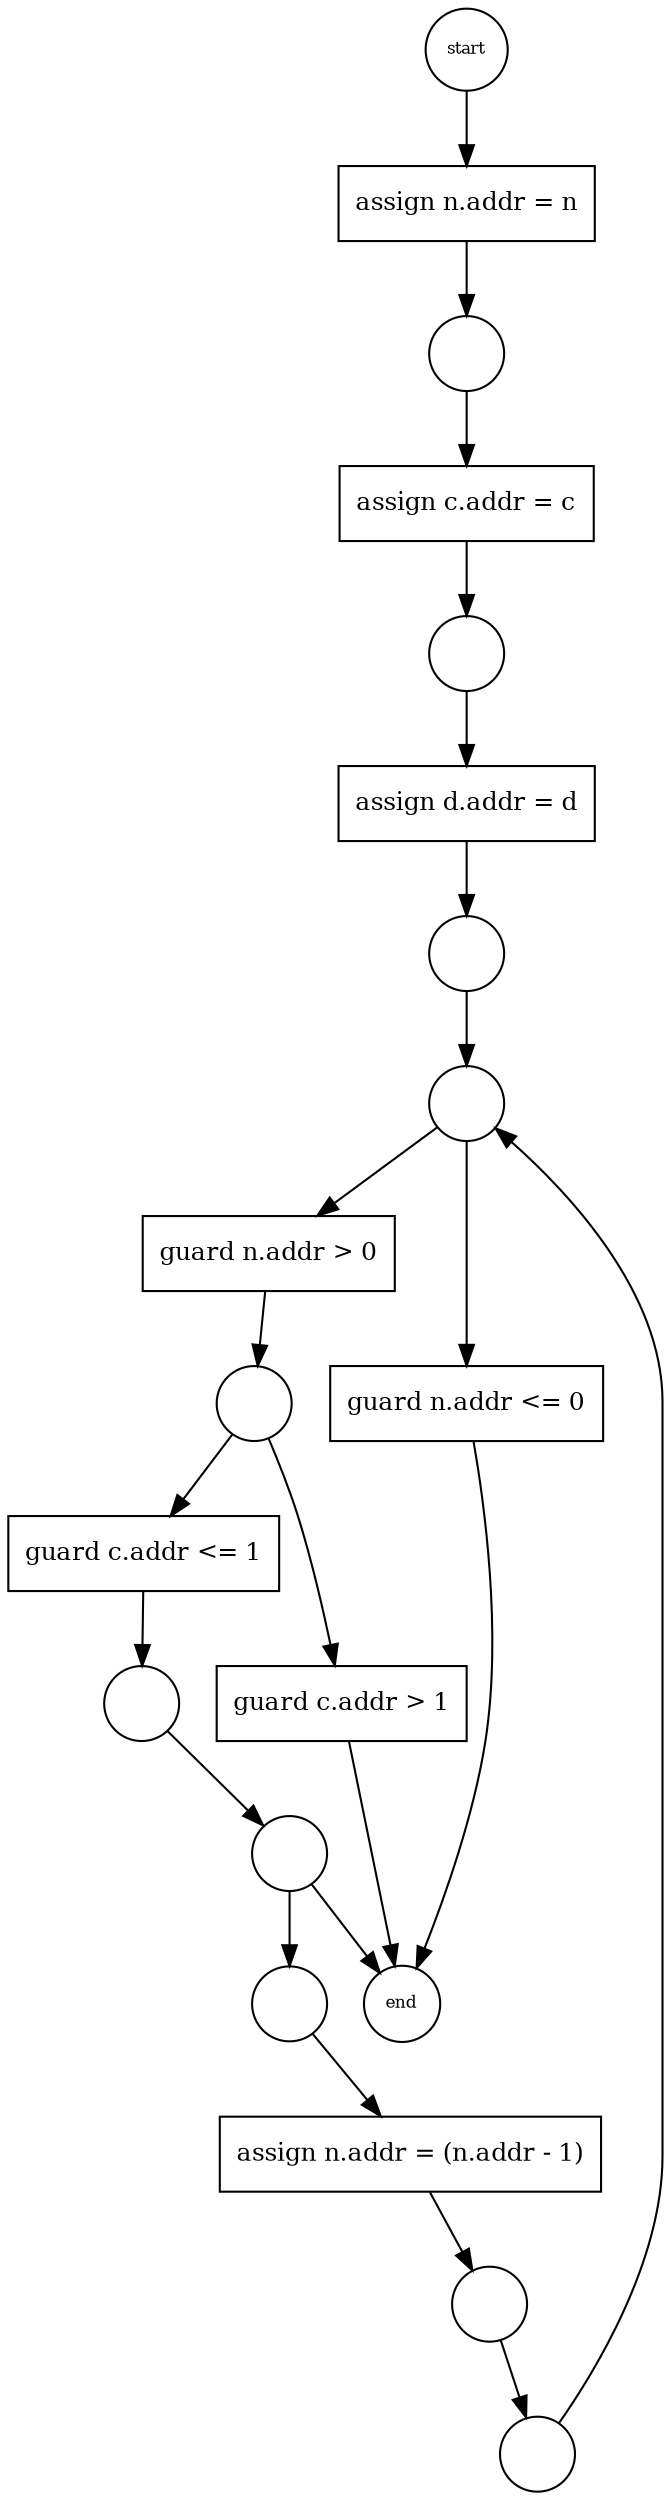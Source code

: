 digraph test{
n_0 [shape=circle,fontsize=8,label=""];
n_0 -> n_1;
n_1 [shape=circle,fontsize=8,label=""];
e_0 [shape=box,fontsize=12,label="guard n.addr > 0"];
n_1 -> e_0;
e_0 -> n_2;
e_1 [shape=box,fontsize=12,label="guard n.addr <= 0"];
n_1 -> e_1;
e_1 -> n_8;
n_2 [shape=circle,fontsize=8,label=""];
e_2 [shape=box,fontsize=12,label="guard c.addr <= 1"];
n_2 -> e_2;
e_2 -> n_3;
e_3 [shape=box,fontsize=12,label="guard c.addr > 1"];
n_2 -> e_3;
e_3 -> n_8;
n_3 [shape=circle,fontsize=8,label=""];
n_3 -> n_4;
n_4 [shape=circle,fontsize=8,label=""];
n_4 -> n_7;
n_4 -> n_8;
n_5 [shape=circle,fontsize=8,label=""];
n_5 -> n_6;
n_6 [shape=circle,fontsize=8,label=""];
n_6 -> n_1;
n_7 [shape=circle,fontsize=8,label=""];
e_4 [shape=box,fontsize=12,label="assign n.addr = (n.addr - 1)"];
n_7 -> e_4;
e_4 -> n_5;
n_8 [shape=circle,fontsize=8,label="end"];
n_9 [shape=circle,fontsize=8,label=""];
e_5 [shape=box,fontsize=12,label="assign d.addr = d"];
n_9 -> e_5;
e_5 -> n_0;
n_10 [shape=circle,fontsize=8,label=""];
e_6 [shape=box,fontsize=12,label="assign c.addr = c"];
n_10 -> e_6;
e_6 -> n_9;
n_11 [shape=circle,fontsize=8,label="start"];
e_7 [shape=box,fontsize=12,label="assign n.addr = n"];
n_11 -> e_7;
e_7 -> n_10;
}
